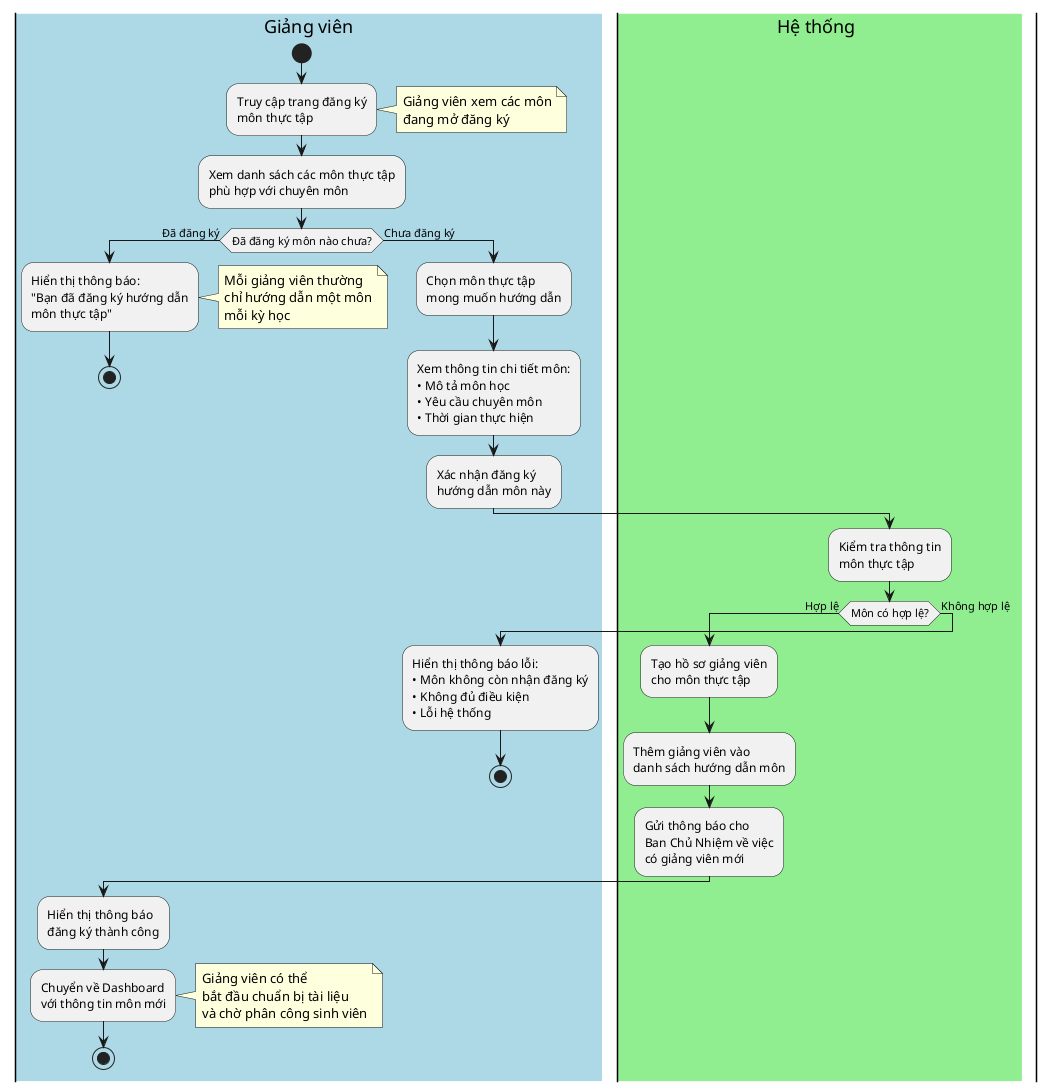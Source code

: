 @startuml Activity - Giảng viên đăng ký môn thực tập

skinparam ActivityDiagramTitleFontSize 16
skinparam swimlaneWidth same

|#LightBlue|Giảng viên|
start

:Truy cập trang đăng ký\nmôn thực tập;

note right: Giảng viên xem các môn\nđang mở đăng ký

:Xem danh sách các môn thực tập\nphù hợp với chuyên môn;

if (Đã đăng ký môn nào chưa?) then (Đã đăng ký)
  
  :Hiển thị thông báo:\n"Bạn đã đăng ký hướng dẫn\nmôn thực tập";
  
  note right: Mỗi giảng viên thường\nchỉ hướng dẫn một môn\nmỗi kỳ học
  
  stop
  
else (Chưa đăng ký)
  
  :Chọn môn thực tập\nmong muốn hướng dẫn;
  
  :Xem thông tin chi tiết môn:\n• Mô tả môn học\n• Yêu cầu chuyên môn\n• Thời gian thực hiện;
  
  :Xác nhận đăng ký\nhướng dẫn môn này;
  
endif

|#LightGreen|Hệ thống|

:Kiểm tra thông tin\nmôn thực tập;

if (Môn có hợp lệ?) then (Hợp lệ)
  
  :Tạo hồ sơ giảng viên\ncho môn thực tập;
  
  :Thêm giảng viên vào\ndanh sách hướng dẫn môn;
  
  :Gửi thông báo cho\nBan Chủ Nhiệm về việc\ncó giảng viên mới;
  
  |#LightBlue|Giảng viên|
  
  :Hiển thị thông báo\nđăng ký thành công;
  
  :Chuyển về Dashboard\nvới thông tin môn mới;
  
  note right: Giảng viên có thể\nbắt đầu chuẩn bị tài liệu\nvà chờ phân công sinh viên
  
  stop
  
else (Không hợp lệ)
  
  |#LightBlue|Giảng viên|
  
  :Hiển thị thông báo lỗi:\n• Môn không còn nhận đăng ký\n• Không đủ điều kiện\n• Lỗi hệ thống;
  
  stop
  
endif

@enduml
